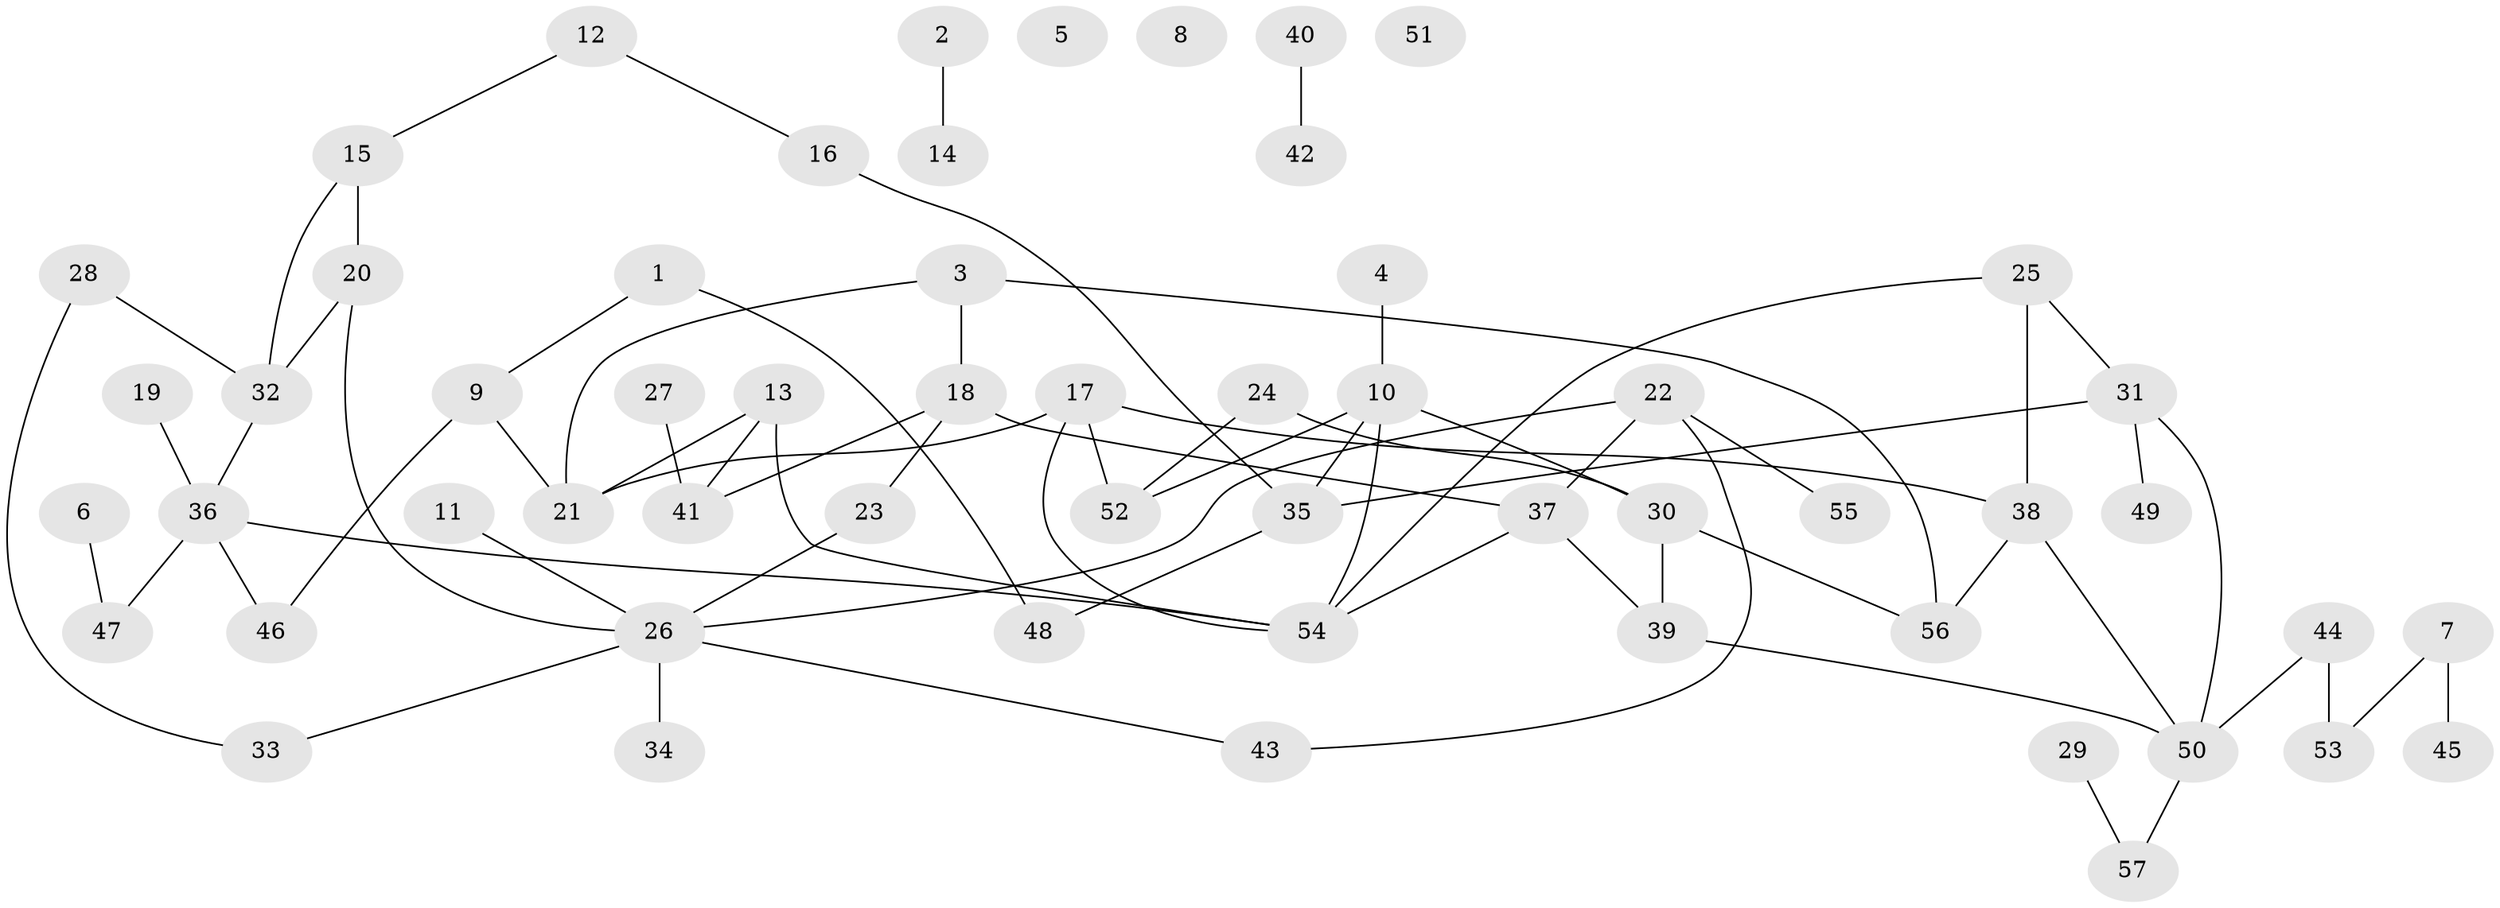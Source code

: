 // coarse degree distribution, {2: 0.13157894736842105, 1: 0.2631578947368421, 5: 0.05263157894736842, 4: 0.13157894736842105, 0: 0.10526315789473684, 3: 0.21052631578947367, 6: 0.05263157894736842, 7: 0.05263157894736842}
// Generated by graph-tools (version 1.1) at 2025/41/03/06/25 10:41:24]
// undirected, 57 vertices, 71 edges
graph export_dot {
graph [start="1"]
  node [color=gray90,style=filled];
  1;
  2;
  3;
  4;
  5;
  6;
  7;
  8;
  9;
  10;
  11;
  12;
  13;
  14;
  15;
  16;
  17;
  18;
  19;
  20;
  21;
  22;
  23;
  24;
  25;
  26;
  27;
  28;
  29;
  30;
  31;
  32;
  33;
  34;
  35;
  36;
  37;
  38;
  39;
  40;
  41;
  42;
  43;
  44;
  45;
  46;
  47;
  48;
  49;
  50;
  51;
  52;
  53;
  54;
  55;
  56;
  57;
  1 -- 9;
  1 -- 48;
  2 -- 14;
  3 -- 18;
  3 -- 21;
  3 -- 56;
  4 -- 10;
  6 -- 47;
  7 -- 45;
  7 -- 53;
  9 -- 21;
  9 -- 46;
  10 -- 30;
  10 -- 35;
  10 -- 52;
  10 -- 54;
  11 -- 26;
  12 -- 15;
  12 -- 16;
  13 -- 21;
  13 -- 41;
  13 -- 54;
  15 -- 20;
  15 -- 32;
  16 -- 35;
  17 -- 21;
  17 -- 38;
  17 -- 52;
  17 -- 54;
  18 -- 23;
  18 -- 37;
  18 -- 41;
  19 -- 36;
  20 -- 26;
  20 -- 32;
  22 -- 26;
  22 -- 37;
  22 -- 43;
  22 -- 55;
  23 -- 26;
  24 -- 30;
  24 -- 52;
  25 -- 31;
  25 -- 38;
  25 -- 54;
  26 -- 33;
  26 -- 34;
  26 -- 43;
  27 -- 41;
  28 -- 32;
  28 -- 33;
  29 -- 57;
  30 -- 39;
  30 -- 56;
  31 -- 35;
  31 -- 49;
  31 -- 50;
  32 -- 36;
  35 -- 48;
  36 -- 46;
  36 -- 47;
  36 -- 54;
  37 -- 39;
  37 -- 54;
  38 -- 50;
  38 -- 56;
  39 -- 50;
  40 -- 42;
  44 -- 50;
  44 -- 53;
  50 -- 57;
}
